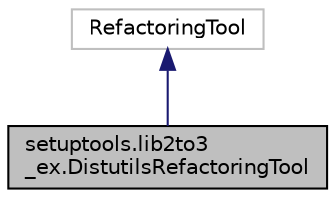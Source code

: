 digraph "setuptools.lib2to3_ex.DistutilsRefactoringTool"
{
 // LATEX_PDF_SIZE
  edge [fontname="Helvetica",fontsize="10",labelfontname="Helvetica",labelfontsize="10"];
  node [fontname="Helvetica",fontsize="10",shape=record];
  Node1 [label="setuptools.lib2to3\l_ex.DistutilsRefactoringTool",height=0.2,width=0.4,color="black", fillcolor="grey75", style="filled", fontcolor="black",tooltip=" "];
  Node2 -> Node1 [dir="back",color="midnightblue",fontsize="10",style="solid",fontname="Helvetica"];
  Node2 [label="RefactoringTool",height=0.2,width=0.4,color="grey75", fillcolor="white", style="filled",tooltip=" "];
}
